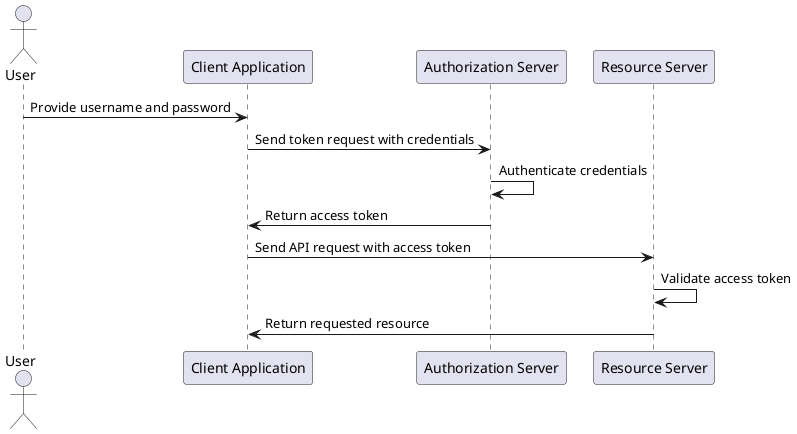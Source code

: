 @startuml
actor User
participant "Client Application" as Client
participant "Authorization Server" as AuthServer
participant "Resource Server" as ResourceServer

User -> Client: Provide username and password
Client -> AuthServer: Send token request with credentials
AuthServer -> AuthServer: Authenticate credentials
AuthServer -> Client: Return access token
Client -> ResourceServer: Send API request with access token
ResourceServer -> ResourceServer: Validate access token
ResourceServer -> Client: Return requested resource
@enduml